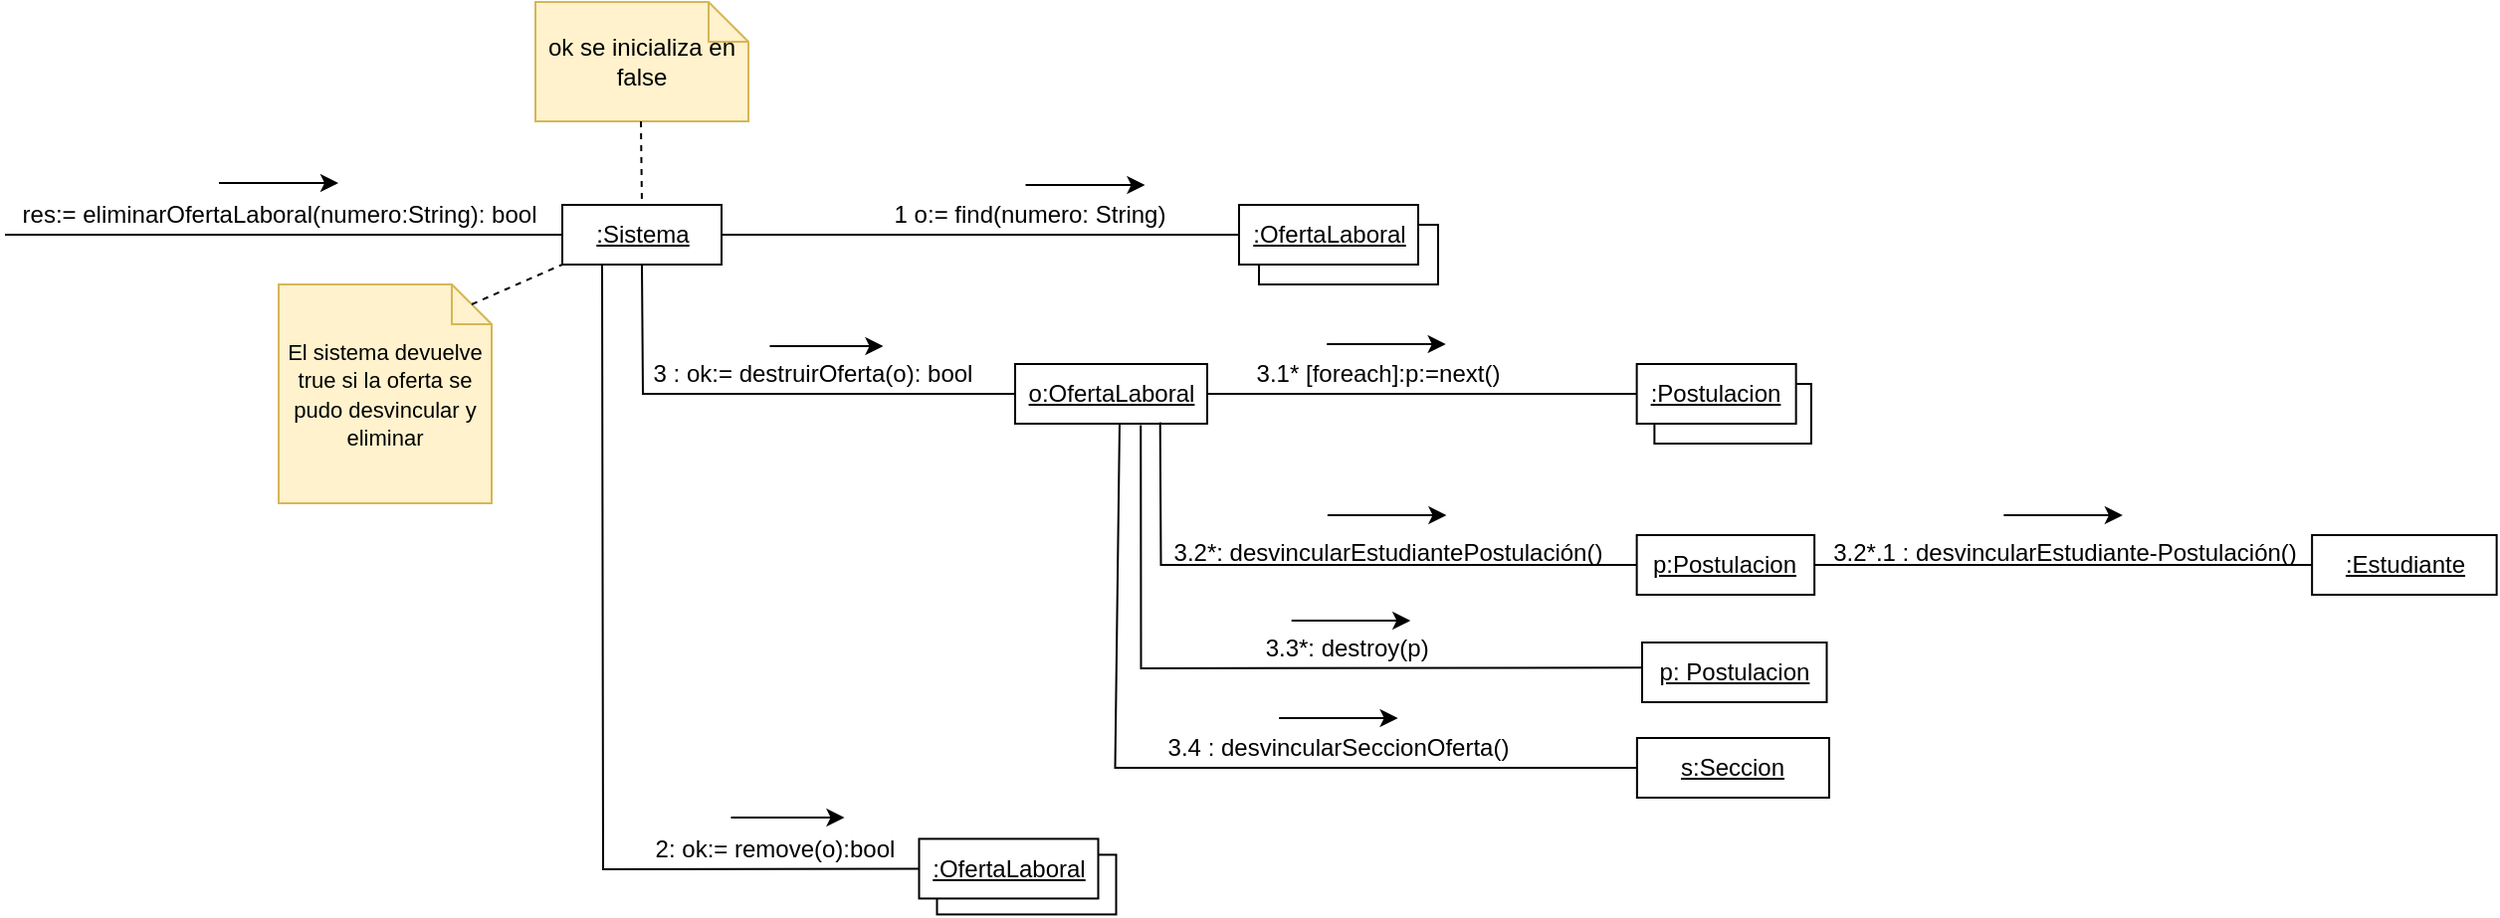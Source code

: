 <mxfile version="21.3.8" type="google">
  <diagram name="Página-1" id="Tz0sD7y4t_Xpd-E4YhAS">
    <mxGraphModel grid="1" page="1" gridSize="10" guides="1" tooltips="1" connect="1" arrows="1" fold="1" pageScale="1" pageWidth="827" pageHeight="1169" math="0" shadow="0">
      <root>
        <mxCell id="0" />
        <mxCell id="1" parent="0" />
        <mxCell id="0z3GLxDtFDu5kyw1ol71-265" value="" style="rounded=0;whiteSpace=wrap;html=1;" vertex="1" parent="1">
          <mxGeometry x="-398.81" y="122" width="78.75" height="30" as="geometry" />
        </mxCell>
        <mxCell id="0z3GLxDtFDu5kyw1ol71-244" value="&lt;u&gt;:Sistema&lt;/u&gt;" style="rounded=0;whiteSpace=wrap;html=1;" vertex="1" parent="1">
          <mxGeometry x="-947.5" y="32" width="80" height="30" as="geometry" />
        </mxCell>
        <mxCell id="0z3GLxDtFDu5kyw1ol71-245" value="res:= eliminarOfertaLaboral(numero:String): bool" style="text;html=1;align=center;verticalAlign=middle;resizable=0;points=[];autosize=1;strokeColor=none;fillColor=none;" vertex="1" parent="1">
          <mxGeometry x="-1230" y="22" width="280" height="30" as="geometry" />
        </mxCell>
        <mxCell id="0z3GLxDtFDu5kyw1ol71-246" value="" style="endArrow=none;html=1;rounded=0;" edge="1" parent="1" source="0z3GLxDtFDu5kyw1ol71-244">
          <mxGeometry width="50" height="50" relative="1" as="geometry">
            <mxPoint x="-927.5" y="92" as="sourcePoint" />
            <mxPoint x="-1227.5" y="47" as="targetPoint" />
          </mxGeometry>
        </mxCell>
        <mxCell id="0z3GLxDtFDu5kyw1ol71-247" value="" style="rounded=0;whiteSpace=wrap;html=1;" vertex="1" parent="1">
          <mxGeometry x="-597.5" y="42" width="90" height="30" as="geometry" />
        </mxCell>
        <mxCell id="0z3GLxDtFDu5kyw1ol71-248" value="&lt;u&gt;:OfertaLaboral&lt;/u&gt;" style="rounded=0;whiteSpace=wrap;html=1;" vertex="1" parent="1">
          <mxGeometry x="-607.5" y="32" width="90" height="30" as="geometry" />
        </mxCell>
        <mxCell id="0z3GLxDtFDu5kyw1ol71-249" value="" style="endArrow=none;html=1;rounded=0;" edge="1" parent="1" source="0z3GLxDtFDu5kyw1ol71-244" target="0z3GLxDtFDu5kyw1ol71-248">
          <mxGeometry width="50" height="50" relative="1" as="geometry">
            <mxPoint x="-817.5" y="62" as="sourcePoint" />
            <mxPoint x="-767.5" y="12" as="targetPoint" />
          </mxGeometry>
        </mxCell>
        <mxCell id="0z3GLxDtFDu5kyw1ol71-250" value="1 o:= find(numero: String)" style="text;html=1;align=center;verticalAlign=middle;resizable=0;points=[];autosize=1;strokeColor=none;fillColor=none;" vertex="1" parent="1">
          <mxGeometry x="-793.25" y="22" width="160" height="30" as="geometry" />
        </mxCell>
        <mxCell id="0z3GLxDtFDu5kyw1ol71-252" value="3 : ok:= destruirOferta(o): bool" style="text;html=1;align=center;verticalAlign=middle;resizable=0;points=[];autosize=1;strokeColor=none;fillColor=none;" vertex="1" parent="1">
          <mxGeometry x="-912.25" y="102" width="180" height="30" as="geometry" />
        </mxCell>
        <mxCell id="0z3GLxDtFDu5kyw1ol71-253" value="&lt;u&gt;:Postulacion&lt;/u&gt;" style="rounded=0;whiteSpace=wrap;html=1;" vertex="1" parent="1">
          <mxGeometry x="-407.68" y="112" width="80" height="30" as="geometry" />
        </mxCell>
        <mxCell id="0z3GLxDtFDu5kyw1ol71-254" value="&lt;u&gt;o:OfertaLaboral&lt;/u&gt;" style="rounded=0;whiteSpace=wrap;html=1;" vertex="1" parent="1">
          <mxGeometry x="-720" y="112" width="96.5" height="30" as="geometry" />
        </mxCell>
        <mxCell id="0z3GLxDtFDu5kyw1ol71-255" value="" style="endArrow=none;html=1;rounded=0;exitX=0;exitY=0.5;exitDx=0;exitDy=0;entryX=0.5;entryY=1;entryDx=0;entryDy=0;" edge="1" parent="1" source="0z3GLxDtFDu5kyw1ol71-254" target="0z3GLxDtFDu5kyw1ol71-244">
          <mxGeometry width="50" height="50" relative="1" as="geometry">
            <mxPoint x="-328.62" y="252" as="sourcePoint" />
            <mxPoint x="-905.25" y="62" as="targetPoint" />
            <Array as="points">
              <mxPoint x="-907" y="127" />
            </Array>
          </mxGeometry>
        </mxCell>
        <mxCell id="0z3GLxDtFDu5kyw1ol71-256" value="" style="rounded=0;whiteSpace=wrap;html=1;" vertex="1" parent="1">
          <mxGeometry x="-759.25" y="358.71" width="90" height="30" as="geometry" />
        </mxCell>
        <mxCell id="0z3GLxDtFDu5kyw1ol71-257" value="&lt;u&gt;:OfertaLaboral&lt;/u&gt;" style="rounded=0;whiteSpace=wrap;html=1;" vertex="1" parent="1">
          <mxGeometry x="-768.25" y="350.71" width="90" height="30" as="geometry" />
        </mxCell>
        <mxCell id="0z3GLxDtFDu5kyw1ol71-258" value="2: ok:= remove(o):bool" style="text;html=1;align=center;verticalAlign=middle;resizable=0;points=[];autosize=1;strokeColor=none;fillColor=none;" vertex="1" parent="1">
          <mxGeometry x="-911.25" y="340.71" width="140" height="30" as="geometry" />
        </mxCell>
        <mxCell id="0z3GLxDtFDu5kyw1ol71-259" value="" style="endArrow=none;html=1;rounded=0;exitX=1;exitY=0.5;exitDx=0;exitDy=0;" edge="1" parent="1" source="0z3GLxDtFDu5kyw1ol71-254" target="0z3GLxDtFDu5kyw1ol71-253">
          <mxGeometry width="50" height="50" relative="1" as="geometry">
            <mxPoint x="-577.74" y="82" as="sourcePoint" />
            <mxPoint x="-553.37" y="222" as="targetPoint" />
            <Array as="points">
              <mxPoint x="-559.62" y="127" />
            </Array>
          </mxGeometry>
        </mxCell>
        <mxCell id="0z3GLxDtFDu5kyw1ol71-263" value="" style="endArrow=none;html=1;rounded=0;entryX=0.25;entryY=1;entryDx=0;entryDy=0;exitX=0;exitY=0.5;exitDx=0;exitDy=0;" edge="1" parent="1" source="0z3GLxDtFDu5kyw1ol71-257" target="0z3GLxDtFDu5kyw1ol71-244">
          <mxGeometry width="50" height="50" relative="1" as="geometry">
            <mxPoint x="-785.75" y="532" as="sourcePoint" />
            <mxPoint x="-927.25" y="272" as="targetPoint" />
            <Array as="points">
              <mxPoint x="-927" y="366" />
            </Array>
          </mxGeometry>
        </mxCell>
        <mxCell id="0z3GLxDtFDu5kyw1ol71-267" value="3.1* [foreach]:p:=next() " style="text;html=1;align=center;verticalAlign=middle;resizable=0;points=[];autosize=1;strokeColor=none;fillColor=none;" vertex="1" parent="1">
          <mxGeometry x="-613.5" y="102" width="150" height="30" as="geometry" />
        </mxCell>
        <mxCell id="0z3GLxDtFDu5kyw1ol71-268" value="" style="endArrow=classic;html=1;rounded=0;entryX=0.918;entryY=0.056;entryDx=0;entryDy=0;entryPerimeter=0;" edge="1" parent="1">
          <mxGeometry width="50" height="50" relative="1" as="geometry">
            <mxPoint x="-563.38" y="102" as="sourcePoint" />
            <mxPoint x="-503.63" y="102" as="targetPoint" />
          </mxGeometry>
        </mxCell>
        <mxCell id="0z3GLxDtFDu5kyw1ol71-269" value="" style="endArrow=classic;html=1;rounded=0;entryX=0.918;entryY=0.056;entryDx=0;entryDy=0;entryPerimeter=0;" edge="1" parent="1">
          <mxGeometry width="50" height="50" relative="1" as="geometry">
            <mxPoint x="-843.25" y="103" as="sourcePoint" />
            <mxPoint x="-786.25" y="103" as="targetPoint" />
          </mxGeometry>
        </mxCell>
        <mxCell id="0z3GLxDtFDu5kyw1ol71-270" value="" style="endArrow=none;html=1;rounded=0;exitX=0.009;exitY=0.421;exitDx=0;exitDy=0;exitPerimeter=0;entryX=0.654;entryY=1.024;entryDx=0;entryDy=0;entryPerimeter=0;" edge="1" parent="1" source="0z3GLxDtFDu5kyw1ol71-274" target="0z3GLxDtFDu5kyw1ol71-254">
          <mxGeometry width="50" height="50" relative="1" as="geometry">
            <mxPoint x="-429.75" y="295" as="sourcePoint" />
            <mxPoint x="-656.75" y="140" as="targetPoint" />
            <Array as="points">
              <mxPoint x="-656.75" y="265" />
            </Array>
          </mxGeometry>
        </mxCell>
        <mxCell id="0z3GLxDtFDu5kyw1ol71-271" value="3.3*: destroy(p)&amp;nbsp; " style="text;html=1;align=center;verticalAlign=middle;resizable=0;points=[];autosize=1;strokeColor=none;fillColor=none;" vertex="1" parent="1">
          <mxGeometry x="-607.38" y="240.0" width="110" height="30" as="geometry" />
        </mxCell>
        <mxCell id="0z3GLxDtFDu5kyw1ol71-273" value="3.4 : desvincularSeccionOferta()" style="text;html=1;align=center;verticalAlign=middle;resizable=0;points=[];autosize=1;strokeColor=none;fillColor=none;" vertex="1" parent="1">
          <mxGeometry x="-652.56" y="290" width="190" height="30" as="geometry" />
        </mxCell>
        <mxCell id="0z3GLxDtFDu5kyw1ol71-274" value="&lt;u&gt;p: Postulacion&lt;/u&gt;" style="rounded=0;whiteSpace=wrap;html=1;" vertex="1" parent="1">
          <mxGeometry x="-405" y="252.0" width="92.75" height="30" as="geometry" />
        </mxCell>
        <mxCell id="0z3GLxDtFDu5kyw1ol71-275" value="&lt;u&gt;s:Seccion&lt;/u&gt;" style="rounded=0;whiteSpace=wrap;html=1;" vertex="1" parent="1">
          <mxGeometry x="-407.56" y="300" width="96.5" height="30" as="geometry" />
        </mxCell>
        <mxCell id="0z3GLxDtFDu5kyw1ol71-277" value="" style="endArrow=classic;html=1;rounded=0;entryX=0.918;entryY=0.056;entryDx=0;entryDy=0;entryPerimeter=0;" edge="1" parent="1">
          <mxGeometry width="50" height="50" relative="1" as="geometry">
            <mxPoint x="-862.75" y="340.0" as="sourcePoint" />
            <mxPoint x="-805.75" y="340.0" as="targetPoint" />
          </mxGeometry>
        </mxCell>
        <mxCell id="0z3GLxDtFDu5kyw1ol71-278" value="" style="endArrow=classic;html=1;rounded=0;entryX=0.918;entryY=0.056;entryDx=0;entryDy=0;entryPerimeter=0;" edge="1" parent="1">
          <mxGeometry width="50" height="50" relative="1" as="geometry">
            <mxPoint x="-581.13" y="241.0" as="sourcePoint" />
            <mxPoint x="-521.38" y="241.0" as="targetPoint" />
          </mxGeometry>
        </mxCell>
        <mxCell id="mvdVCuuTNS7Zeg754u-0-3" value="" style="endArrow=classic;html=1;rounded=0;entryX=0.918;entryY=0.056;entryDx=0;entryDy=0;entryPerimeter=0;" edge="1" parent="1">
          <mxGeometry width="50" height="50" relative="1" as="geometry">
            <mxPoint x="-587.43" y="290" as="sourcePoint" />
            <mxPoint x="-527.68" y="290" as="targetPoint" />
          </mxGeometry>
        </mxCell>
        <mxCell id="0z3GLxDtFDu5kyw1ol71-251" value="" style="endArrow=classic;html=1;rounded=0;" edge="1" parent="1">
          <mxGeometry width="50" height="50" relative="1" as="geometry">
            <mxPoint x="-714.75" y="22" as="sourcePoint" />
            <mxPoint x="-654.75" y="22" as="targetPoint" />
            <Array as="points" />
          </mxGeometry>
        </mxCell>
        <mxCell id="mvdVCuuTNS7Zeg754u-0-4" value="&lt;font style=&quot;font-size: 11px;&quot;&gt;El sistema devuelve true si la oferta se pudo desvincular y eliminar&lt;/font&gt;" style="shape=note;size=20;whiteSpace=wrap;html=1;fillColor=#fff2cc;strokeColor=#d6b656;" vertex="1" parent="1">
          <mxGeometry x="-1090" y="72" width="107" height="110" as="geometry" />
        </mxCell>
        <mxCell id="mvdVCuuTNS7Zeg754u-0-5" value="" style="endArrow=none;dashed=1;html=1;rounded=0;entryX=0;entryY=1;entryDx=0;entryDy=0;exitX=0;exitY=0;exitDx=97.0;exitDy=10;exitPerimeter=0;" edge="1" parent="1" source="mvdVCuuTNS7Zeg754u-0-4" target="0z3GLxDtFDu5kyw1ol71-244">
          <mxGeometry width="50" height="50" relative="1" as="geometry">
            <mxPoint x="-764.75" y="232" as="sourcePoint" />
            <mxPoint x="-714.75" y="182" as="targetPoint" />
          </mxGeometry>
        </mxCell>
        <mxCell id="0z3GLxDtFDu5kyw1ol71-304" value="" style="endArrow=none;html=1;rounded=0;exitX=0.755;exitY=0.977;exitDx=0;exitDy=0;entryX=0;entryY=0.5;entryDx=0;entryDy=0;exitPerimeter=0;" edge="1" parent="1" source="0z3GLxDtFDu5kyw1ol71-254" target="0z3GLxDtFDu5kyw1ol71-306">
          <mxGeometry width="50" height="50" relative="1" as="geometry">
            <mxPoint x="-645.987" y="62.0" as="sourcePoint" />
            <mxPoint x="-519" y="199.22" as="targetPoint" />
            <Array as="points">
              <mxPoint x="-646.75" y="213" />
            </Array>
          </mxGeometry>
        </mxCell>
        <mxCell id="0z3GLxDtFDu5kyw1ol71-305" value="3.2*: desvincularEstudiantePostulación()" style="text;html=1;align=center;verticalAlign=middle;resizable=0;points=[];autosize=1;strokeColor=none;fillColor=none;" vertex="1" parent="1">
          <mxGeometry x="-652.56" y="192.0" width="240" height="30" as="geometry" />
        </mxCell>
        <mxCell id="0z3GLxDtFDu5kyw1ol71-306" value="&lt;u&gt;p:Postulacion&lt;/u&gt;" style="rounded=0;whiteSpace=wrap;html=1;" vertex="1" parent="1">
          <mxGeometry x="-407.68" y="198" width="89.25" height="30" as="geometry" />
        </mxCell>
        <mxCell id="0z3GLxDtFDu5kyw1ol71-307" value="" style="endArrow=classic;html=1;rounded=0;entryX=0.918;entryY=0.056;entryDx=0;entryDy=0;entryPerimeter=0;" edge="1" parent="1">
          <mxGeometry width="50" height="50" relative="1" as="geometry">
            <mxPoint x="-563.05" y="188" as="sourcePoint" />
            <mxPoint x="-503.3" y="188" as="targetPoint" />
          </mxGeometry>
        </mxCell>
        <mxCell id="CHKSMqCB36FO58gdo-2T-4" value="ok se inicializa en false" style="shape=note;size=20;whiteSpace=wrap;html=1;fillColor=#fff2cc;strokeColor=#d6b656;" vertex="1" parent="1">
          <mxGeometry x="-961" y="-70" width="107" height="60" as="geometry" />
        </mxCell>
        <mxCell id="CHKSMqCB36FO58gdo-2T-5" value="" style="endArrow=none;dashed=1;html=1;rounded=0;entryX=0.5;entryY=0;entryDx=0;entryDy=0;" edge="1" parent="1" target="0z3GLxDtFDu5kyw1ol71-244">
          <mxGeometry width="50" height="50" relative="1" as="geometry">
            <mxPoint x="-908" y="-10" as="sourcePoint" />
            <mxPoint x="-690" y="150" as="targetPoint" />
          </mxGeometry>
        </mxCell>
        <mxCell id="CHKSMqCB36FO58gdo-2T-26" value="" style="endArrow=none;html=1;rounded=0;exitX=0.544;exitY=0.99;exitDx=0;exitDy=0;entryX=0;entryY=0.5;entryDx=0;entryDy=0;exitPerimeter=0;" edge="1" parent="1" source="0z3GLxDtFDu5kyw1ol71-254" target="0z3GLxDtFDu5kyw1ol71-275">
          <mxGeometry width="50" height="50" relative="1" as="geometry">
            <mxPoint x="-667.75" y="142" as="sourcePoint" />
            <mxPoint x="-429.75" y="349" as="targetPoint" />
            <Array as="points">
              <mxPoint x="-669.75" y="315" />
            </Array>
          </mxGeometry>
        </mxCell>
        <mxCell id="CHKSMqCB36FO58gdo-2T-28" value="" style="endArrow=none;html=1;rounded=0;exitX=1;exitY=0.5;exitDx=0;exitDy=0;entryX=0;entryY=0.5;entryDx=0;entryDy=0;" edge="1" parent="1" source="0z3GLxDtFDu5kyw1ol71-306" target="CHKSMqCB36FO58gdo-2T-29">
          <mxGeometry width="50" height="50" relative="1" as="geometry">
            <mxPoint x="-369.18" y="192" as="sourcePoint" />
            <mxPoint x="-229.18" y="212" as="targetPoint" />
          </mxGeometry>
        </mxCell>
        <mxCell id="CHKSMqCB36FO58gdo-2T-29" value="&lt;u&gt;:Estudiante&lt;/u&gt;" style="rounded=0;whiteSpace=wrap;html=1;" vertex="1" parent="1">
          <mxGeometry x="-68.43" y="198.0" width="92.75" height="30" as="geometry" />
        </mxCell>
        <mxCell id="CHKSMqCB36FO58gdo-2T-30" value="3.2*.1 : desvincularEstudiante-Postulación()" style="text;html=1;align=center;verticalAlign=middle;resizable=0;points=[];autosize=1;strokeColor=none;fillColor=none;" vertex="1" parent="1">
          <mxGeometry x="-318.43" y="192.0" width="250" height="30" as="geometry" />
        </mxCell>
        <mxCell id="UvBfmyDsxCSUNAhn512g-2" value="" style="endArrow=classic;html=1;rounded=0;entryX=0.918;entryY=0.056;entryDx=0;entryDy=0;entryPerimeter=0;" edge="1" parent="1">
          <mxGeometry width="50" height="50" relative="1" as="geometry">
            <mxPoint x="-223.3" y="188" as="sourcePoint" />
            <mxPoint x="-163.55" y="188" as="targetPoint" />
          </mxGeometry>
        </mxCell>
        <mxCell id="UvBfmyDsxCSUNAhn512g-3" value="" style="endArrow=classic;html=1;rounded=0;" edge="1" parent="1">
          <mxGeometry width="50" height="50" relative="1" as="geometry">
            <mxPoint x="-1120" y="21" as="sourcePoint" />
            <mxPoint x="-1060" y="21" as="targetPoint" />
            <Array as="points" />
          </mxGeometry>
        </mxCell>
      </root>
    </mxGraphModel>
  </diagram>
</mxfile>
